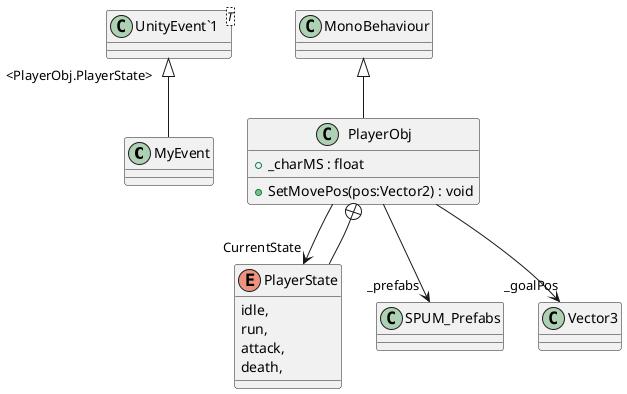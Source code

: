@startuml
class MyEvent {
}
class PlayerObj {
    + _charMS : float
    + SetMovePos(pos:Vector2) : void
}
class "UnityEvent`1"<T> {
}
enum PlayerState {
    idle,
    run,
    attack,
    death,
}
"UnityEvent`1" "<PlayerObj.PlayerState>" <|-- MyEvent
MonoBehaviour <|-- PlayerObj
PlayerObj --> "_prefabs" SPUM_Prefabs
PlayerObj --> "CurrentState" PlayerState
PlayerObj --> "_goalPos" Vector3
PlayerObj +-- PlayerState
@enduml
